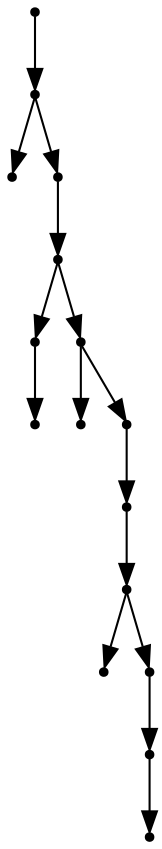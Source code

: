 digraph {
  15 [shape=point];
  14 [shape=point];
  0 [shape=point];
  13 [shape=point];
  12 [shape=point];
  2 [shape=point];
  1 [shape=point];
  11 [shape=point];
  3 [shape=point];
  10 [shape=point];
  9 [shape=point];
  8 [shape=point];
  4 [shape=point];
  7 [shape=point];
  6 [shape=point];
  5 [shape=point];
15 -> 14;
14 -> 0;
14 -> 13;
13 -> 12;
12 -> 2;
2 -> 1;
12 -> 11;
11 -> 3;
11 -> 10;
10 -> 9;
9 -> 8;
8 -> 4;
8 -> 7;
7 -> 6;
6 -> 5;
}
